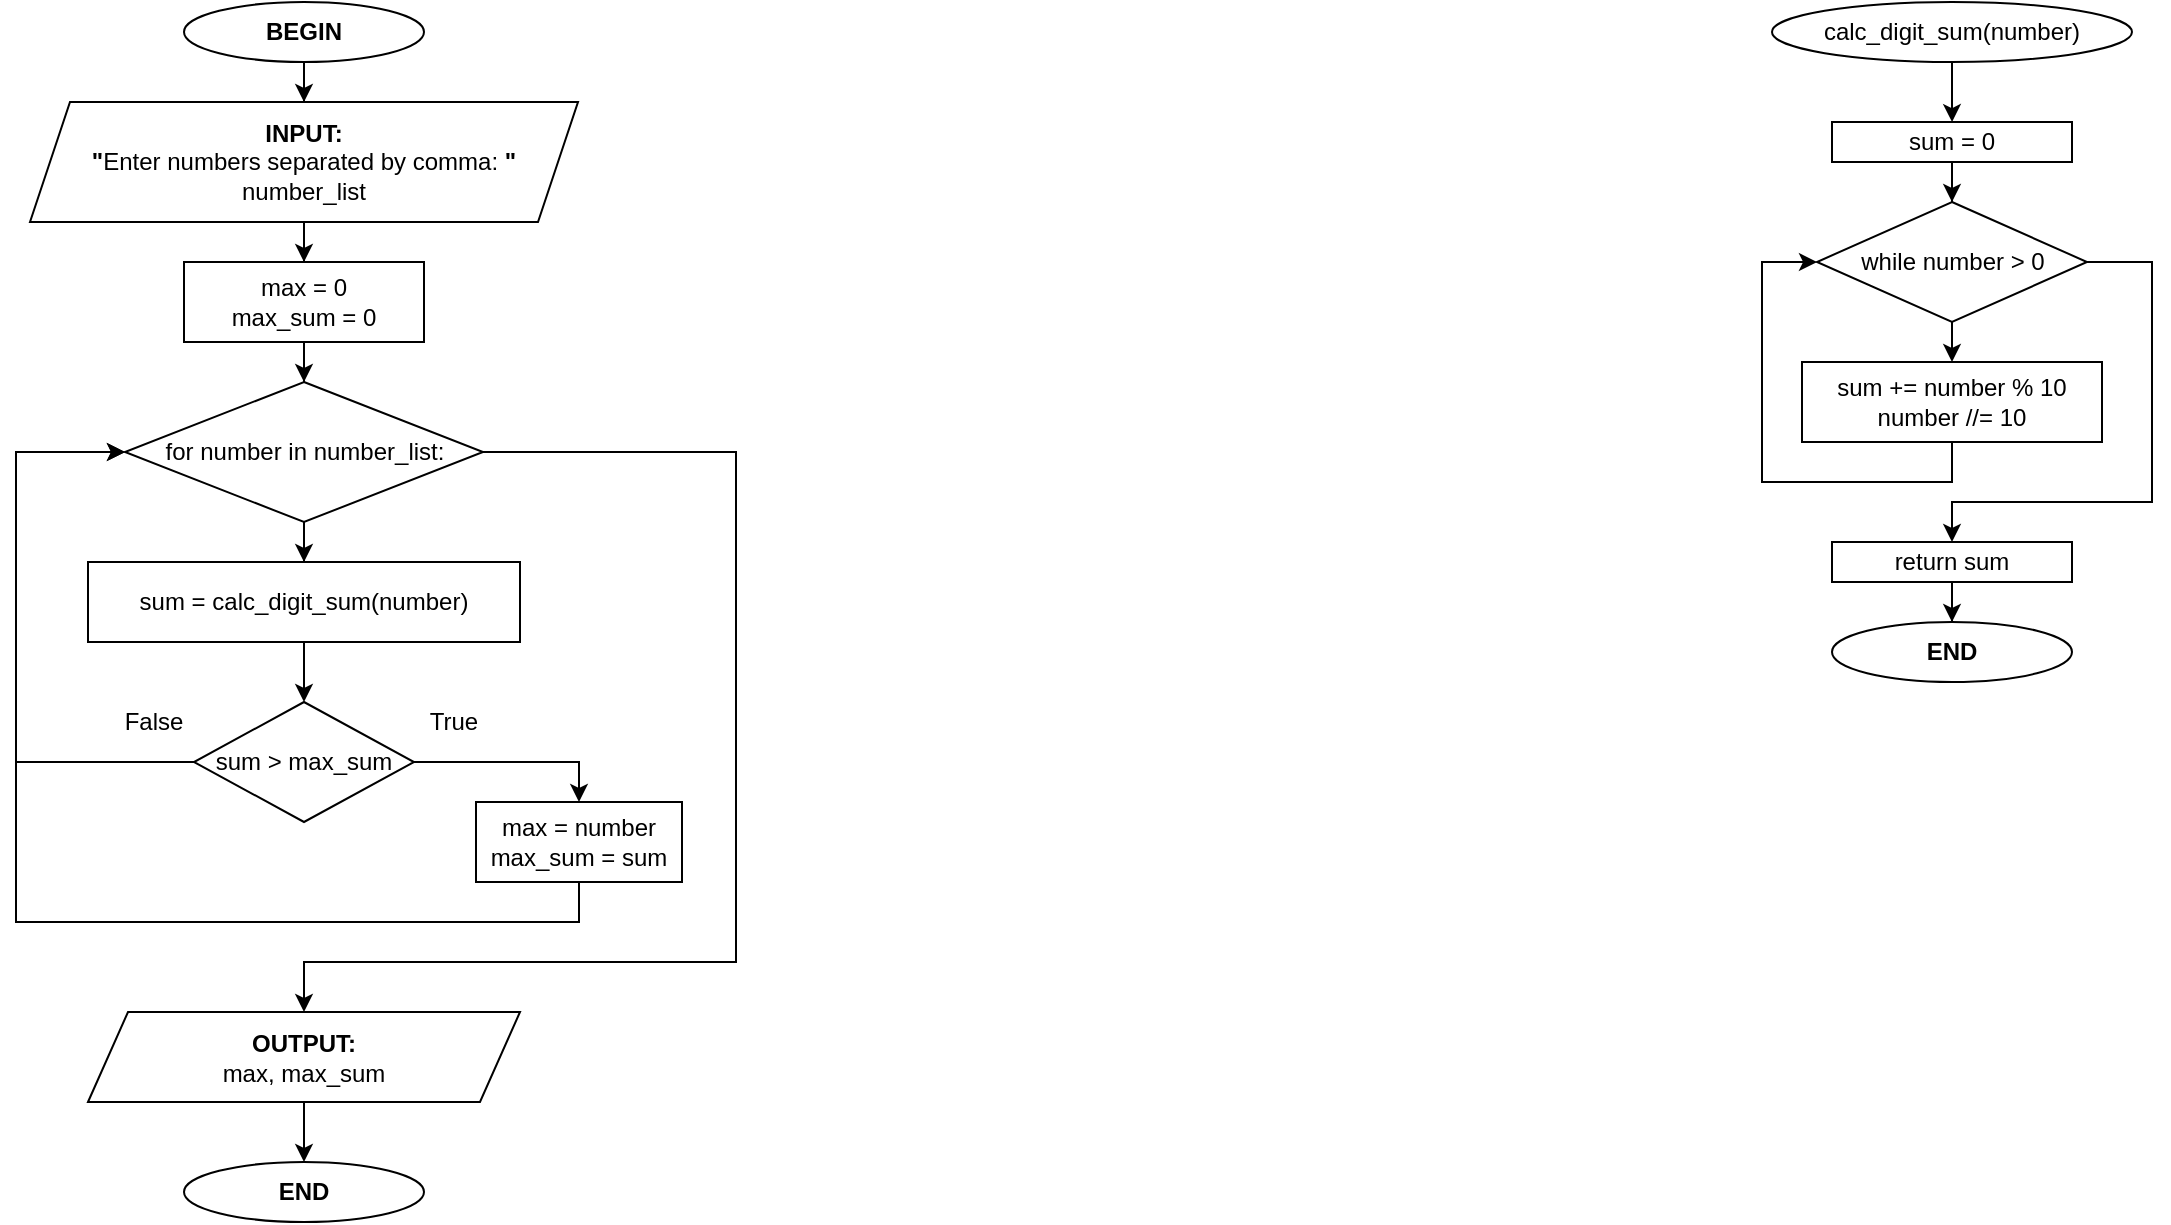 <mxfile version="14.2.4" type="device"><diagram id="3xH4dxmJygy6F0-uYlj9" name="Page-1"><mxGraphModel dx="1673" dy="1069" grid="1" gridSize="10" guides="1" tooltips="1" connect="1" arrows="1" fold="1" page="1" pageScale="1" pageWidth="827" pageHeight="1169" math="0" shadow="0"><root><mxCell id="0"/><mxCell id="1" parent="0"/><mxCell id="lW0jvltxMrOKT4ReqABc-3" style="edgeStyle=orthogonalEdgeStyle;rounded=0;orthogonalLoop=1;jettySize=auto;html=1;entryX=0.5;entryY=0;entryDx=0;entryDy=0;" edge="1" parent="1" source="lW0jvltxMrOKT4ReqABc-1" target="lW0jvltxMrOKT4ReqABc-2"><mxGeometry relative="1" as="geometry"/></mxCell><mxCell id="lW0jvltxMrOKT4ReqABc-1" value="&lt;b&gt;BEGIN&lt;/b&gt;" style="ellipse;whiteSpace=wrap;html=1;" vertex="1" parent="1"><mxGeometry x="354" y="20" width="120" height="30" as="geometry"/></mxCell><mxCell id="lW0jvltxMrOKT4ReqABc-5" style="edgeStyle=orthogonalEdgeStyle;rounded=0;orthogonalLoop=1;jettySize=auto;html=1;entryX=0.5;entryY=0;entryDx=0;entryDy=0;" edge="1" parent="1" source="lW0jvltxMrOKT4ReqABc-2" target="lW0jvltxMrOKT4ReqABc-4"><mxGeometry relative="1" as="geometry"/></mxCell><mxCell id="lW0jvltxMrOKT4ReqABc-2" value="&lt;b&gt;INPUT:&lt;br&gt;&quot;&lt;/b&gt;Enter numbers separated by comma: &lt;b&gt;&quot;&lt;/b&gt;&lt;br&gt;number_list" style="shape=parallelogram;perimeter=parallelogramPerimeter;whiteSpace=wrap;html=1;fixedSize=1;" vertex="1" parent="1"><mxGeometry x="277" y="70" width="274" height="60" as="geometry"/></mxCell><mxCell id="lW0jvltxMrOKT4ReqABc-7" style="edgeStyle=orthogonalEdgeStyle;rounded=0;orthogonalLoop=1;jettySize=auto;html=1;entryX=0.5;entryY=0;entryDx=0;entryDy=0;" edge="1" parent="1" source="lW0jvltxMrOKT4ReqABc-4" target="lW0jvltxMrOKT4ReqABc-6"><mxGeometry relative="1" as="geometry"/></mxCell><mxCell id="lW0jvltxMrOKT4ReqABc-4" value="max = 0&lt;br&gt;max_sum = 0" style="rounded=0;whiteSpace=wrap;html=1;" vertex="1" parent="1"><mxGeometry x="354" y="150" width="120" height="40" as="geometry"/></mxCell><mxCell id="lW0jvltxMrOKT4ReqABc-9" style="edgeStyle=orthogonalEdgeStyle;rounded=0;orthogonalLoop=1;jettySize=auto;html=1;entryX=0.5;entryY=0;entryDx=0;entryDy=0;" edge="1" parent="1" source="lW0jvltxMrOKT4ReqABc-6" target="lW0jvltxMrOKT4ReqABc-8"><mxGeometry relative="1" as="geometry"/></mxCell><mxCell id="lW0jvltxMrOKT4ReqABc-19" style="edgeStyle=orthogonalEdgeStyle;rounded=0;orthogonalLoop=1;jettySize=auto;html=1;" edge="1" parent="1" source="lW0jvltxMrOKT4ReqABc-6" target="lW0jvltxMrOKT4ReqABc-18"><mxGeometry relative="1" as="geometry"><Array as="points"><mxPoint x="630" y="245"/><mxPoint x="630" y="500"/><mxPoint x="414" y="500"/></Array></mxGeometry></mxCell><mxCell id="lW0jvltxMrOKT4ReqABc-6" value="for number in number_list:" style="rhombus;whiteSpace=wrap;html=1;" vertex="1" parent="1"><mxGeometry x="324.5" y="210" width="179" height="70" as="geometry"/></mxCell><mxCell id="lW0jvltxMrOKT4ReqABc-15" style="edgeStyle=orthogonalEdgeStyle;rounded=0;orthogonalLoop=1;jettySize=auto;html=1;entryX=0.5;entryY=0;entryDx=0;entryDy=0;" edge="1" parent="1" source="lW0jvltxMrOKT4ReqABc-8" target="lW0jvltxMrOKT4ReqABc-10"><mxGeometry relative="1" as="geometry"/></mxCell><mxCell id="lW0jvltxMrOKT4ReqABc-8" value="sum = calc_digit_sum(number)" style="rounded=0;whiteSpace=wrap;html=1;" vertex="1" parent="1"><mxGeometry x="306" y="300" width="216" height="40" as="geometry"/></mxCell><mxCell id="lW0jvltxMrOKT4ReqABc-17" style="edgeStyle=orthogonalEdgeStyle;rounded=0;orthogonalLoop=1;jettySize=auto;html=1;entryX=0;entryY=0.5;entryDx=0;entryDy=0;" edge="1" parent="1" source="lW0jvltxMrOKT4ReqABc-10" target="lW0jvltxMrOKT4ReqABc-6"><mxGeometry relative="1" as="geometry"><Array as="points"><mxPoint x="270" y="400"/><mxPoint x="270" y="245"/></Array></mxGeometry></mxCell><mxCell id="lW0jvltxMrOKT4ReqABc-22" style="edgeStyle=orthogonalEdgeStyle;rounded=0;orthogonalLoop=1;jettySize=auto;html=1;entryX=0.5;entryY=0;entryDx=0;entryDy=0;" edge="1" parent="1" source="lW0jvltxMrOKT4ReqABc-10" target="lW0jvltxMrOKT4ReqABc-13"><mxGeometry relative="1" as="geometry"/></mxCell><mxCell id="lW0jvltxMrOKT4ReqABc-10" value="sum &amp;gt; max_sum" style="rhombus;whiteSpace=wrap;html=1;" vertex="1" parent="1"><mxGeometry x="359" y="370" width="110" height="60" as="geometry"/></mxCell><mxCell id="lW0jvltxMrOKT4ReqABc-11" value="False" style="text;html=1;strokeColor=none;fillColor=none;align=center;verticalAlign=middle;whiteSpace=wrap;rounded=0;" vertex="1" parent="1"><mxGeometry x="319" y="370" width="40" height="20" as="geometry"/></mxCell><mxCell id="lW0jvltxMrOKT4ReqABc-12" value="True" style="text;html=1;strokeColor=none;fillColor=none;align=center;verticalAlign=middle;whiteSpace=wrap;rounded=0;" vertex="1" parent="1"><mxGeometry x="469" y="370" width="40" height="20" as="geometry"/></mxCell><mxCell id="lW0jvltxMrOKT4ReqABc-23" style="edgeStyle=orthogonalEdgeStyle;rounded=0;orthogonalLoop=1;jettySize=auto;html=1;entryX=0;entryY=0.5;entryDx=0;entryDy=0;" edge="1" parent="1" source="lW0jvltxMrOKT4ReqABc-13" target="lW0jvltxMrOKT4ReqABc-6"><mxGeometry relative="1" as="geometry"><Array as="points"><mxPoint x="552" y="480"/><mxPoint x="270" y="480"/><mxPoint x="270" y="245"/></Array></mxGeometry></mxCell><mxCell id="lW0jvltxMrOKT4ReqABc-13" value="max = number&lt;br&gt;max_sum = sum" style="rounded=0;whiteSpace=wrap;html=1;" vertex="1" parent="1"><mxGeometry x="500" y="420" width="103" height="40" as="geometry"/></mxCell><mxCell id="lW0jvltxMrOKT4ReqABc-21" style="edgeStyle=orthogonalEdgeStyle;rounded=0;orthogonalLoop=1;jettySize=auto;html=1;entryX=0.5;entryY=0;entryDx=0;entryDy=0;" edge="1" parent="1" source="lW0jvltxMrOKT4ReqABc-18" target="lW0jvltxMrOKT4ReqABc-20"><mxGeometry relative="1" as="geometry"/></mxCell><mxCell id="lW0jvltxMrOKT4ReqABc-18" value="&lt;b&gt;OUTPUT:&lt;/b&gt;&lt;br&gt;max, max_sum" style="shape=parallelogram;perimeter=parallelogramPerimeter;whiteSpace=wrap;html=1;fixedSize=1;" vertex="1" parent="1"><mxGeometry x="306" y="525" width="216" height="45" as="geometry"/></mxCell><mxCell id="lW0jvltxMrOKT4ReqABc-20" value="&lt;b&gt;END&lt;/b&gt;" style="ellipse;whiteSpace=wrap;html=1;" vertex="1" parent="1"><mxGeometry x="354" y="600" width="120" height="30" as="geometry"/></mxCell><mxCell id="lW0jvltxMrOKT4ReqABc-29" style="edgeStyle=orthogonalEdgeStyle;rounded=0;orthogonalLoop=1;jettySize=auto;html=1;" edge="1" parent="1" source="lW0jvltxMrOKT4ReqABc-24"><mxGeometry relative="1" as="geometry"><mxPoint x="1238.034" y="80.034" as="targetPoint"/></mxGeometry></mxCell><mxCell id="lW0jvltxMrOKT4ReqABc-24" value="&lt;span&gt;calc_digit_sum(number)&lt;/span&gt;" style="ellipse;whiteSpace=wrap;html=1;" vertex="1" parent="1"><mxGeometry x="1148" y="20" width="180" height="30" as="geometry"/></mxCell><mxCell id="lW0jvltxMrOKT4ReqABc-32" style="edgeStyle=orthogonalEdgeStyle;rounded=0;orthogonalLoop=1;jettySize=auto;html=1;" edge="1" parent="1" source="lW0jvltxMrOKT4ReqABc-30" target="lW0jvltxMrOKT4ReqABc-31"><mxGeometry relative="1" as="geometry"/></mxCell><mxCell id="lW0jvltxMrOKT4ReqABc-30" value="sum = 0" style="rounded=0;whiteSpace=wrap;html=1;" vertex="1" parent="1"><mxGeometry x="1178" y="80" width="120" height="20" as="geometry"/></mxCell><mxCell id="lW0jvltxMrOKT4ReqABc-34" style="edgeStyle=orthogonalEdgeStyle;rounded=0;orthogonalLoop=1;jettySize=auto;html=1;" edge="1" parent="1" source="lW0jvltxMrOKT4ReqABc-31"><mxGeometry relative="1" as="geometry"><mxPoint x="1238" y="200.0" as="targetPoint"/></mxGeometry></mxCell><mxCell id="lW0jvltxMrOKT4ReqABc-37" style="edgeStyle=orthogonalEdgeStyle;rounded=0;orthogonalLoop=1;jettySize=auto;html=1;entryX=0.5;entryY=0;entryDx=0;entryDy=0;" edge="1" parent="1" source="lW0jvltxMrOKT4ReqABc-31" target="lW0jvltxMrOKT4ReqABc-36"><mxGeometry relative="1" as="geometry"><Array as="points"><mxPoint x="1338" y="150"/><mxPoint x="1338" y="270"/><mxPoint x="1238" y="270"/></Array></mxGeometry></mxCell><mxCell id="lW0jvltxMrOKT4ReqABc-31" value="while number &amp;gt; 0" style="rhombus;whiteSpace=wrap;html=1;" vertex="1" parent="1"><mxGeometry x="1170.5" y="120" width="135" height="60" as="geometry"/></mxCell><mxCell id="lW0jvltxMrOKT4ReqABc-35" style="edgeStyle=orthogonalEdgeStyle;rounded=0;orthogonalLoop=1;jettySize=auto;html=1;entryX=0;entryY=0.5;entryDx=0;entryDy=0;" edge="1" parent="1" source="lW0jvltxMrOKT4ReqABc-33" target="lW0jvltxMrOKT4ReqABc-31"><mxGeometry relative="1" as="geometry"><Array as="points"><mxPoint x="1238" y="260"/><mxPoint x="1143" y="260"/><mxPoint x="1143" y="150"/></Array></mxGeometry></mxCell><mxCell id="lW0jvltxMrOKT4ReqABc-33" value="sum += number % 10&lt;br&gt;number //= 10" style="rounded=0;whiteSpace=wrap;html=1;" vertex="1" parent="1"><mxGeometry x="1163" y="200" width="150" height="40" as="geometry"/></mxCell><mxCell id="lW0jvltxMrOKT4ReqABc-39" style="edgeStyle=orthogonalEdgeStyle;rounded=0;orthogonalLoop=1;jettySize=auto;html=1;entryX=0.5;entryY=0;entryDx=0;entryDy=0;" edge="1" parent="1" source="lW0jvltxMrOKT4ReqABc-36" target="lW0jvltxMrOKT4ReqABc-38"><mxGeometry relative="1" as="geometry"/></mxCell><mxCell id="lW0jvltxMrOKT4ReqABc-36" value="return sum" style="rounded=0;whiteSpace=wrap;html=1;" vertex="1" parent="1"><mxGeometry x="1178" y="290" width="120" height="20" as="geometry"/></mxCell><mxCell id="lW0jvltxMrOKT4ReqABc-38" value="&lt;b&gt;END&lt;/b&gt;" style="ellipse;whiteSpace=wrap;html=1;" vertex="1" parent="1"><mxGeometry x="1178" y="330" width="120" height="30" as="geometry"/></mxCell></root></mxGraphModel></diagram></mxfile>
